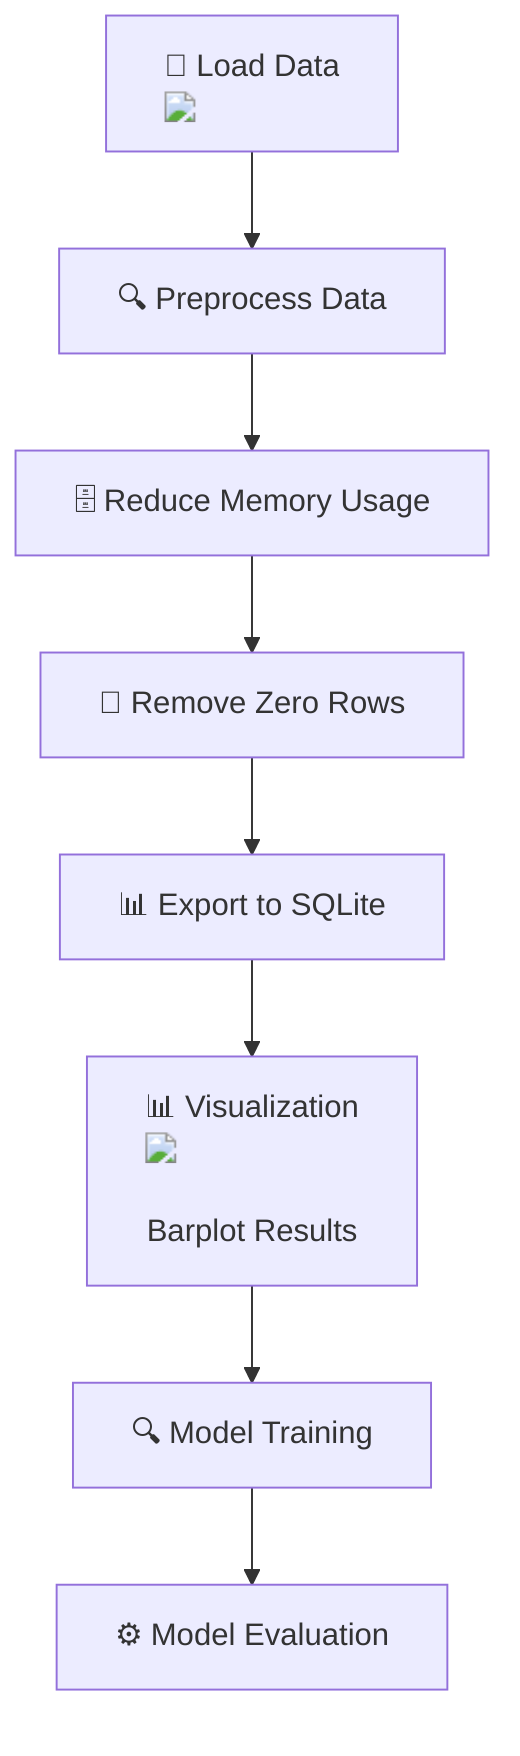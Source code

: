 flowchart TD
    A["📂 Load Data <img src='icons/file.svg'/>"] --> B["🔍 Preprocess Data"]
    B --> C["🗄️ Reduce Memory Usage"]
    C --> D["🧹 Remove Zero Rows"]
    D --> E["📊 Export to SQLite"]
    E --> F["📊 Visualization <img src='dummy_plots/barplot_template.svg'/> <br/> Barplot Results"]
    F --> G["🔍 Model Training"]
    G --> H["⚙️ Model Evaluation"]